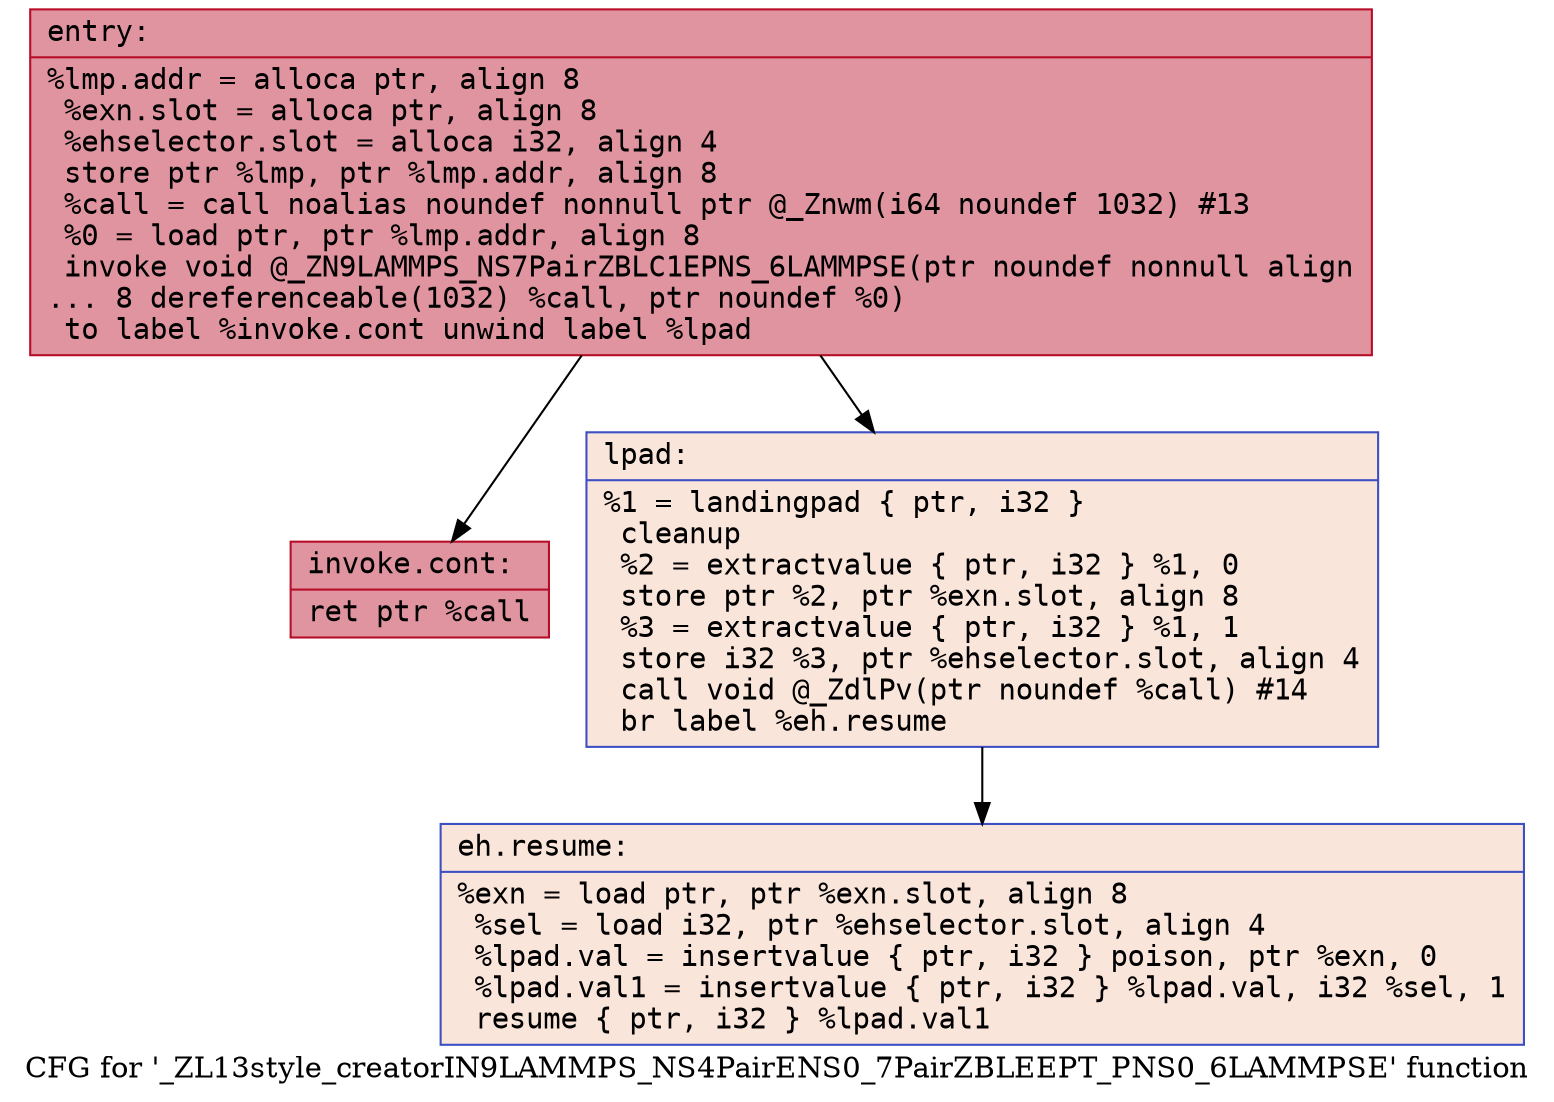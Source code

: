digraph "CFG for '_ZL13style_creatorIN9LAMMPS_NS4PairENS0_7PairZBLEEPT_PNS0_6LAMMPSE' function" {
	label="CFG for '_ZL13style_creatorIN9LAMMPS_NS4PairENS0_7PairZBLEEPT_PNS0_6LAMMPSE' function";

	Node0x563a5e002920 [shape=record,color="#b70d28ff", style=filled, fillcolor="#b70d2870" fontname="Courier",label="{entry:\l|  %lmp.addr = alloca ptr, align 8\l  %exn.slot = alloca ptr, align 8\l  %ehselector.slot = alloca i32, align 4\l  store ptr %lmp, ptr %lmp.addr, align 8\l  %call = call noalias noundef nonnull ptr @_Znwm(i64 noundef 1032) #13\l  %0 = load ptr, ptr %lmp.addr, align 8\l  invoke void @_ZN9LAMMPS_NS7PairZBLC1EPNS_6LAMMPSE(ptr noundef nonnull align\l... 8 dereferenceable(1032) %call, ptr noundef %0)\l          to label %invoke.cont unwind label %lpad\l}"];
	Node0x563a5e002920 -> Node0x563a5e004210[tooltip="entry -> invoke.cont\nProbability 100.00%" ];
	Node0x563a5e002920 -> Node0x563a5e0042f0[tooltip="entry -> lpad\nProbability 0.00%" ];
	Node0x563a5e004210 [shape=record,color="#b70d28ff", style=filled, fillcolor="#b70d2870" fontname="Courier",label="{invoke.cont:\l|  ret ptr %call\l}"];
	Node0x563a5e0042f0 [shape=record,color="#3d50c3ff", style=filled, fillcolor="#f4c5ad70" fontname="Courier",label="{lpad:\l|  %1 = landingpad \{ ptr, i32 \}\l          cleanup\l  %2 = extractvalue \{ ptr, i32 \} %1, 0\l  store ptr %2, ptr %exn.slot, align 8\l  %3 = extractvalue \{ ptr, i32 \} %1, 1\l  store i32 %3, ptr %ehselector.slot, align 4\l  call void @_ZdlPv(ptr noundef %call) #14\l  br label %eh.resume\l}"];
	Node0x563a5e0042f0 -> Node0x563a5e004a40[tooltip="lpad -> eh.resume\nProbability 100.00%" ];
	Node0x563a5e004a40 [shape=record,color="#3d50c3ff", style=filled, fillcolor="#f4c5ad70" fontname="Courier",label="{eh.resume:\l|  %exn = load ptr, ptr %exn.slot, align 8\l  %sel = load i32, ptr %ehselector.slot, align 4\l  %lpad.val = insertvalue \{ ptr, i32 \} poison, ptr %exn, 0\l  %lpad.val1 = insertvalue \{ ptr, i32 \} %lpad.val, i32 %sel, 1\l  resume \{ ptr, i32 \} %lpad.val1\l}"];
}
